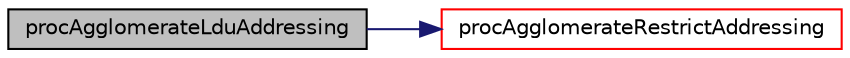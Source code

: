 digraph "procAgglomerateLduAddressing"
{
  bgcolor="transparent";
  edge [fontname="Helvetica",fontsize="10",labelfontname="Helvetica",labelfontsize="10"];
  node [fontname="Helvetica",fontsize="10",shape=record];
  rankdir="LR";
  Node1 [label="procAgglomerateLduAddressing",height=0.2,width=0.4,color="black", fillcolor="grey75", style="filled", fontcolor="black"];
  Node1 -> Node2 [color="midnightblue",fontsize="10",style="solid",fontname="Helvetica"];
  Node2 [label="procAgglomerateRestrictAddressing",height=0.2,width=0.4,color="red",URL="$a00898.html#a0c08c0e72924cfb84ab4e9f4920f0e31",tooltip="Collect and combine basic restriction addressing: "];
}
